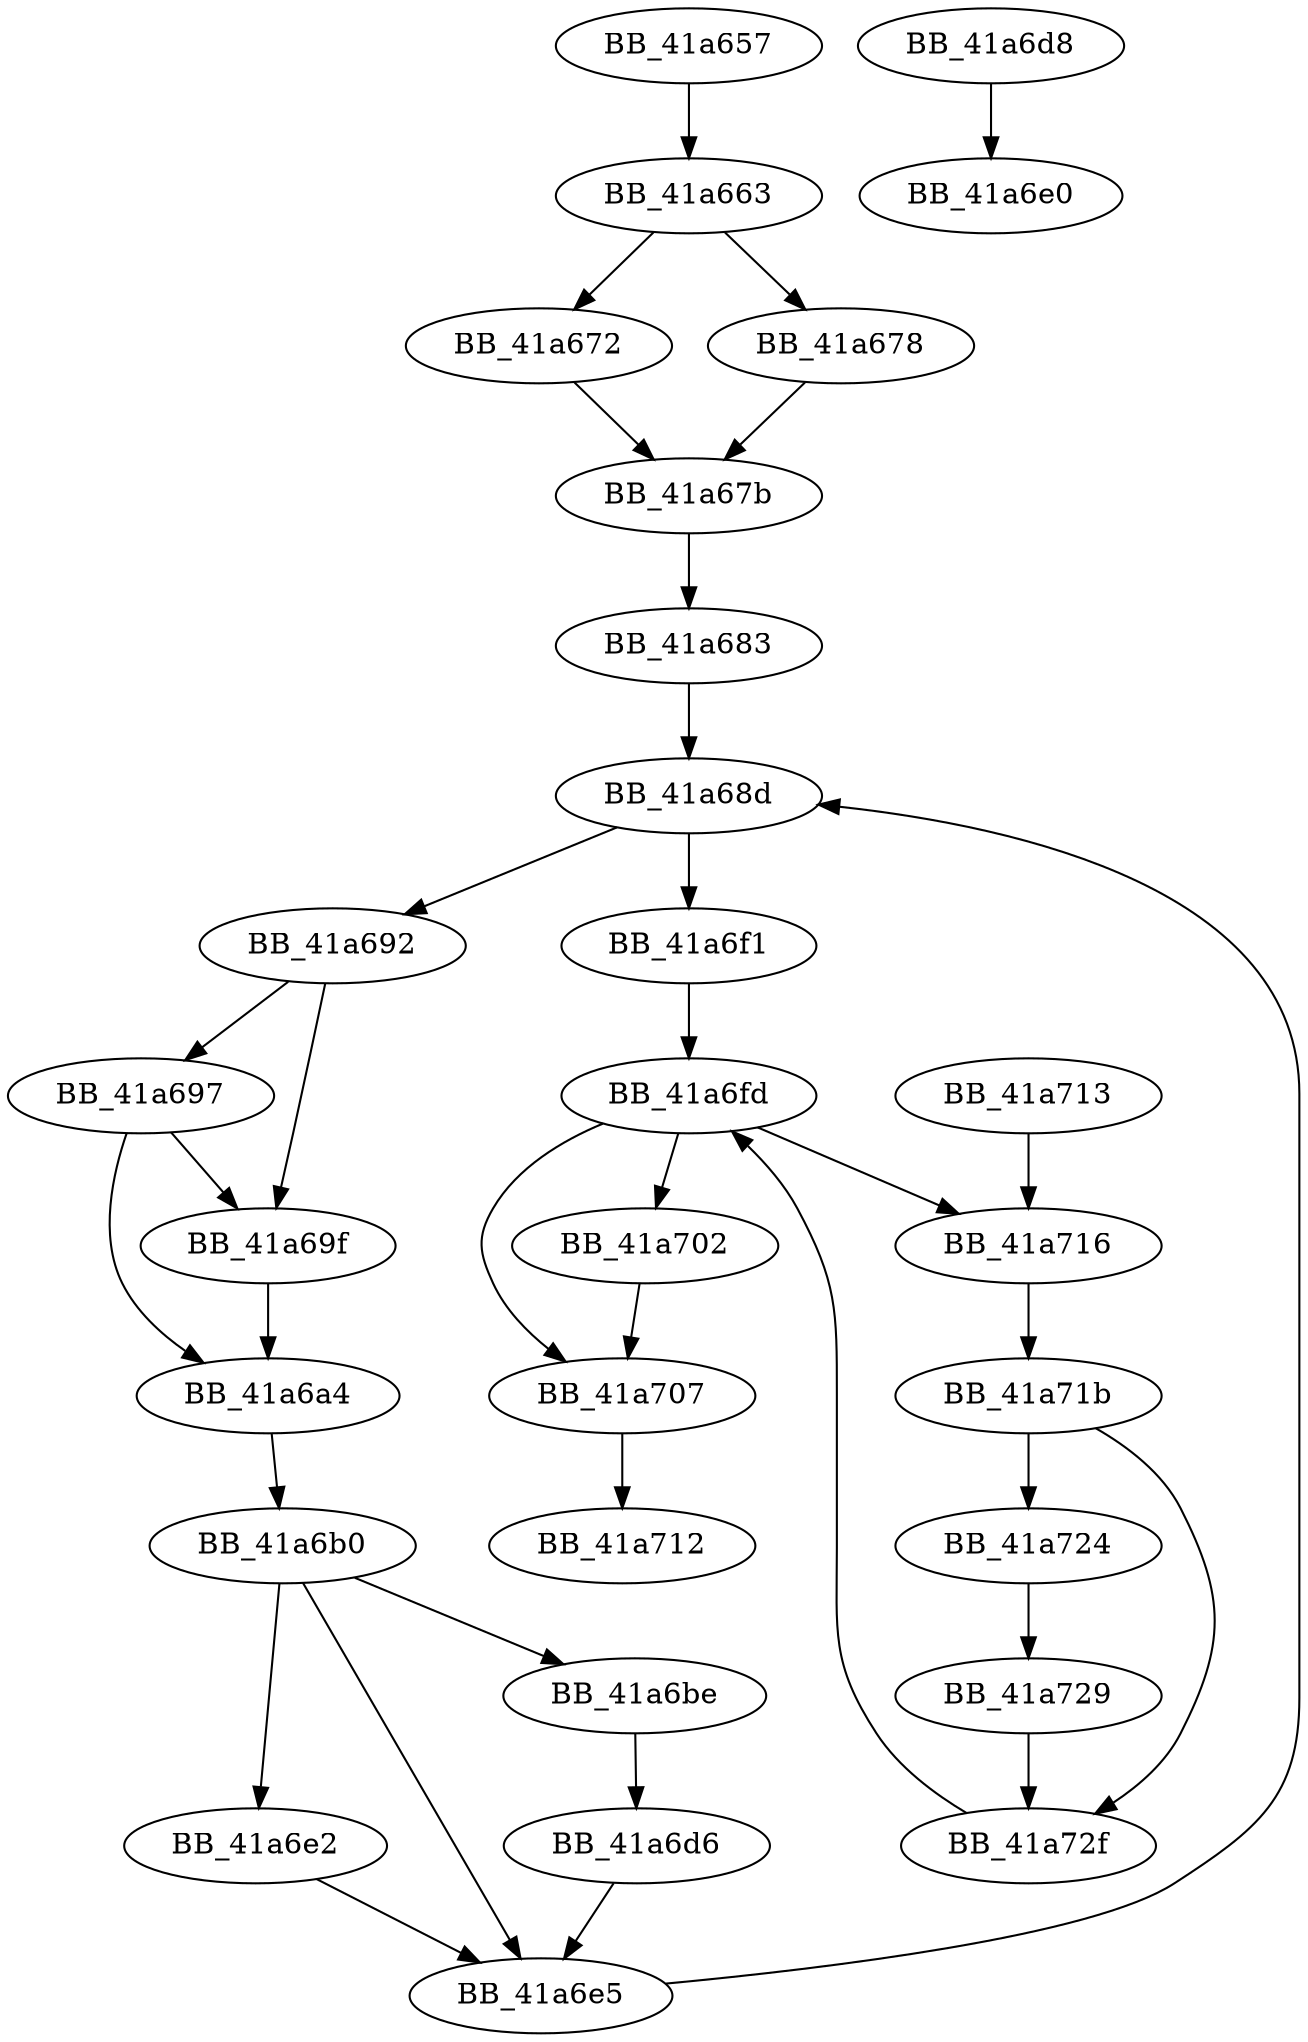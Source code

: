 DiGraph ___FrameUnwindToState{
BB_41a657->BB_41a663
BB_41a663->BB_41a672
BB_41a663->BB_41a678
BB_41a672->BB_41a67b
BB_41a678->BB_41a67b
BB_41a67b->BB_41a683
BB_41a683->BB_41a68d
BB_41a68d->BB_41a692
BB_41a68d->BB_41a6f1
BB_41a692->BB_41a697
BB_41a692->BB_41a69f
BB_41a697->BB_41a69f
BB_41a697->BB_41a6a4
BB_41a69f->BB_41a6a4
BB_41a6a4->BB_41a6b0
BB_41a6b0->BB_41a6be
BB_41a6b0->BB_41a6e2
BB_41a6b0->BB_41a6e5
BB_41a6be->BB_41a6d6
BB_41a6d6->BB_41a6e5
BB_41a6d8->BB_41a6e0
BB_41a6e2->BB_41a6e5
BB_41a6e5->BB_41a68d
BB_41a6f1->BB_41a6fd
BB_41a6fd->BB_41a702
BB_41a6fd->BB_41a707
BB_41a6fd->BB_41a716
BB_41a702->BB_41a707
BB_41a707->BB_41a712
BB_41a713->BB_41a716
BB_41a716->BB_41a71b
BB_41a71b->BB_41a724
BB_41a71b->BB_41a72f
BB_41a724->BB_41a729
BB_41a729->BB_41a72f
BB_41a72f->BB_41a6fd
}
